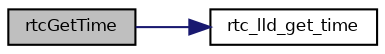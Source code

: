 digraph "rtcGetTime"
{
  bgcolor="transparent";
  edge [fontname="Helvetica",fontsize="8",labelfontname="Helvetica",labelfontsize="8"];
  node [fontname="Helvetica",fontsize="8",shape=record];
  rankdir="LR";
  Node6 [label="rtcGetTime",height=0.2,width=0.4,color="black", fillcolor="grey75", style="filled", fontcolor="black"];
  Node6 -> Node7 [color="midnightblue",fontsize="8",style="solid",fontname="Helvetica"];
  Node7 [label="rtc_lld_get_time",height=0.2,width=0.4,color="black",URL="$group___r_t_c.html#ga48ba5473cc2ecd526fceb6282f65a860",tooltip="Get current time. "];
}
